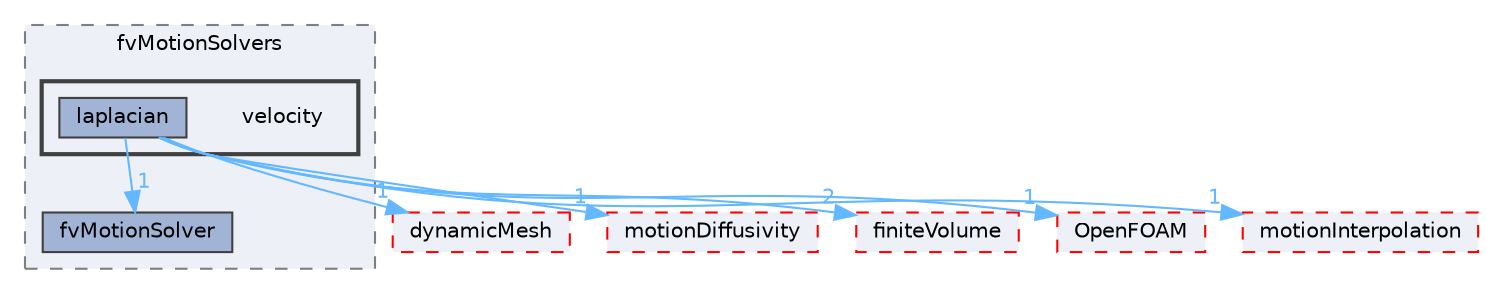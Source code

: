 digraph "src/fvMotionSolver/fvMotionSolvers/velocity"
{
 // LATEX_PDF_SIZE
  bgcolor="transparent";
  edge [fontname=Helvetica,fontsize=10,labelfontname=Helvetica,labelfontsize=10];
  node [fontname=Helvetica,fontsize=10,shape=box,height=0.2,width=0.4];
  compound=true
  subgraph clusterdir_a38e3b643eae30d7add43af99171ff5d {
    graph [ bgcolor="#edf0f7", pencolor="grey50", label="fvMotionSolvers", fontname=Helvetica,fontsize=10 style="filled,dashed", URL="dir_a38e3b643eae30d7add43af99171ff5d.html",tooltip=""]
  dir_90ebb86d44e036c801f39491ea208f03 [label="fvMotionSolver", fillcolor="#a2b4d6", color="grey25", style="filled", URL="dir_90ebb86d44e036c801f39491ea208f03.html",tooltip=""];
  subgraph clusterdir_6fe3f7cfc1ee8390f6d9a1e7340f1b23 {
    graph [ bgcolor="#edf0f7", pencolor="grey25", label="", fontname=Helvetica,fontsize=10 style="filled,bold", URL="dir_6fe3f7cfc1ee8390f6d9a1e7340f1b23.html",tooltip=""]
    dir_6fe3f7cfc1ee8390f6d9a1e7340f1b23 [shape=plaintext, label="velocity"];
  dir_7b239cb6d17bd90643292a0a12c4978a [label="laplacian", fillcolor="#a2b4d6", color="grey25", style="filled", URL="dir_7b239cb6d17bd90643292a0a12c4978a.html",tooltip=""];
  }
  }
  dir_63742796c427c97a292c80f7db71da36 [label="dynamicMesh", fillcolor="#edf0f7", color="red", style="filled,dashed", URL="dir_63742796c427c97a292c80f7db71da36.html",tooltip=""];
  dir_8ab94aa558c9b87721da8bbf3fb9229e [label="motionDiffusivity", fillcolor="#edf0f7", color="red", style="filled,dashed", URL="dir_8ab94aa558c9b87721da8bbf3fb9229e.html",tooltip=""];
  dir_9bd15774b555cf7259a6fa18f99fe99b [label="finiteVolume", fillcolor="#edf0f7", color="red", style="filled,dashed", URL="dir_9bd15774b555cf7259a6fa18f99fe99b.html",tooltip=""];
  dir_c5473ff19b20e6ec4dfe5c310b3778a8 [label="OpenFOAM", fillcolor="#edf0f7", color="red", style="filled,dashed", URL="dir_c5473ff19b20e6ec4dfe5c310b3778a8.html",tooltip=""];
  dir_dd25a7eb27a0c569fbd4e8c3e1ef4a47 [label="motionInterpolation", fillcolor="#edf0f7", color="red", style="filled,dashed", URL="dir_dd25a7eb27a0c569fbd4e8c3e1ef4a47.html",tooltip=""];
  dir_7b239cb6d17bd90643292a0a12c4978a->dir_63742796c427c97a292c80f7db71da36 [headlabel="1", labeldistance=1.5 headhref="dir_002093_001086.html" href="dir_002093_001086.html" color="steelblue1" fontcolor="steelblue1"];
  dir_7b239cb6d17bd90643292a0a12c4978a->dir_8ab94aa558c9b87721da8bbf3fb9229e [headlabel="1", labeldistance=1.5 headhref="dir_002093_002438.html" href="dir_002093_002438.html" color="steelblue1" fontcolor="steelblue1"];
  dir_7b239cb6d17bd90643292a0a12c4978a->dir_90ebb86d44e036c801f39491ea208f03 [headlabel="1", labeldistance=1.5 headhref="dir_002093_001554.html" href="dir_002093_001554.html" color="steelblue1" fontcolor="steelblue1"];
  dir_7b239cb6d17bd90643292a0a12c4978a->dir_9bd15774b555cf7259a6fa18f99fe99b [headlabel="2", labeldistance=1.5 headhref="dir_002093_001387.html" href="dir_002093_001387.html" color="steelblue1" fontcolor="steelblue1"];
  dir_7b239cb6d17bd90643292a0a12c4978a->dir_c5473ff19b20e6ec4dfe5c310b3778a8 [headlabel="1", labeldistance=1.5 headhref="dir_002093_002695.html" href="dir_002093_002695.html" color="steelblue1" fontcolor="steelblue1"];
  dir_7b239cb6d17bd90643292a0a12c4978a->dir_dd25a7eb27a0c569fbd4e8c3e1ef4a47 [headlabel="1", labeldistance=1.5 headhref="dir_002093_002441.html" href="dir_002093_002441.html" color="steelblue1" fontcolor="steelblue1"];
}
